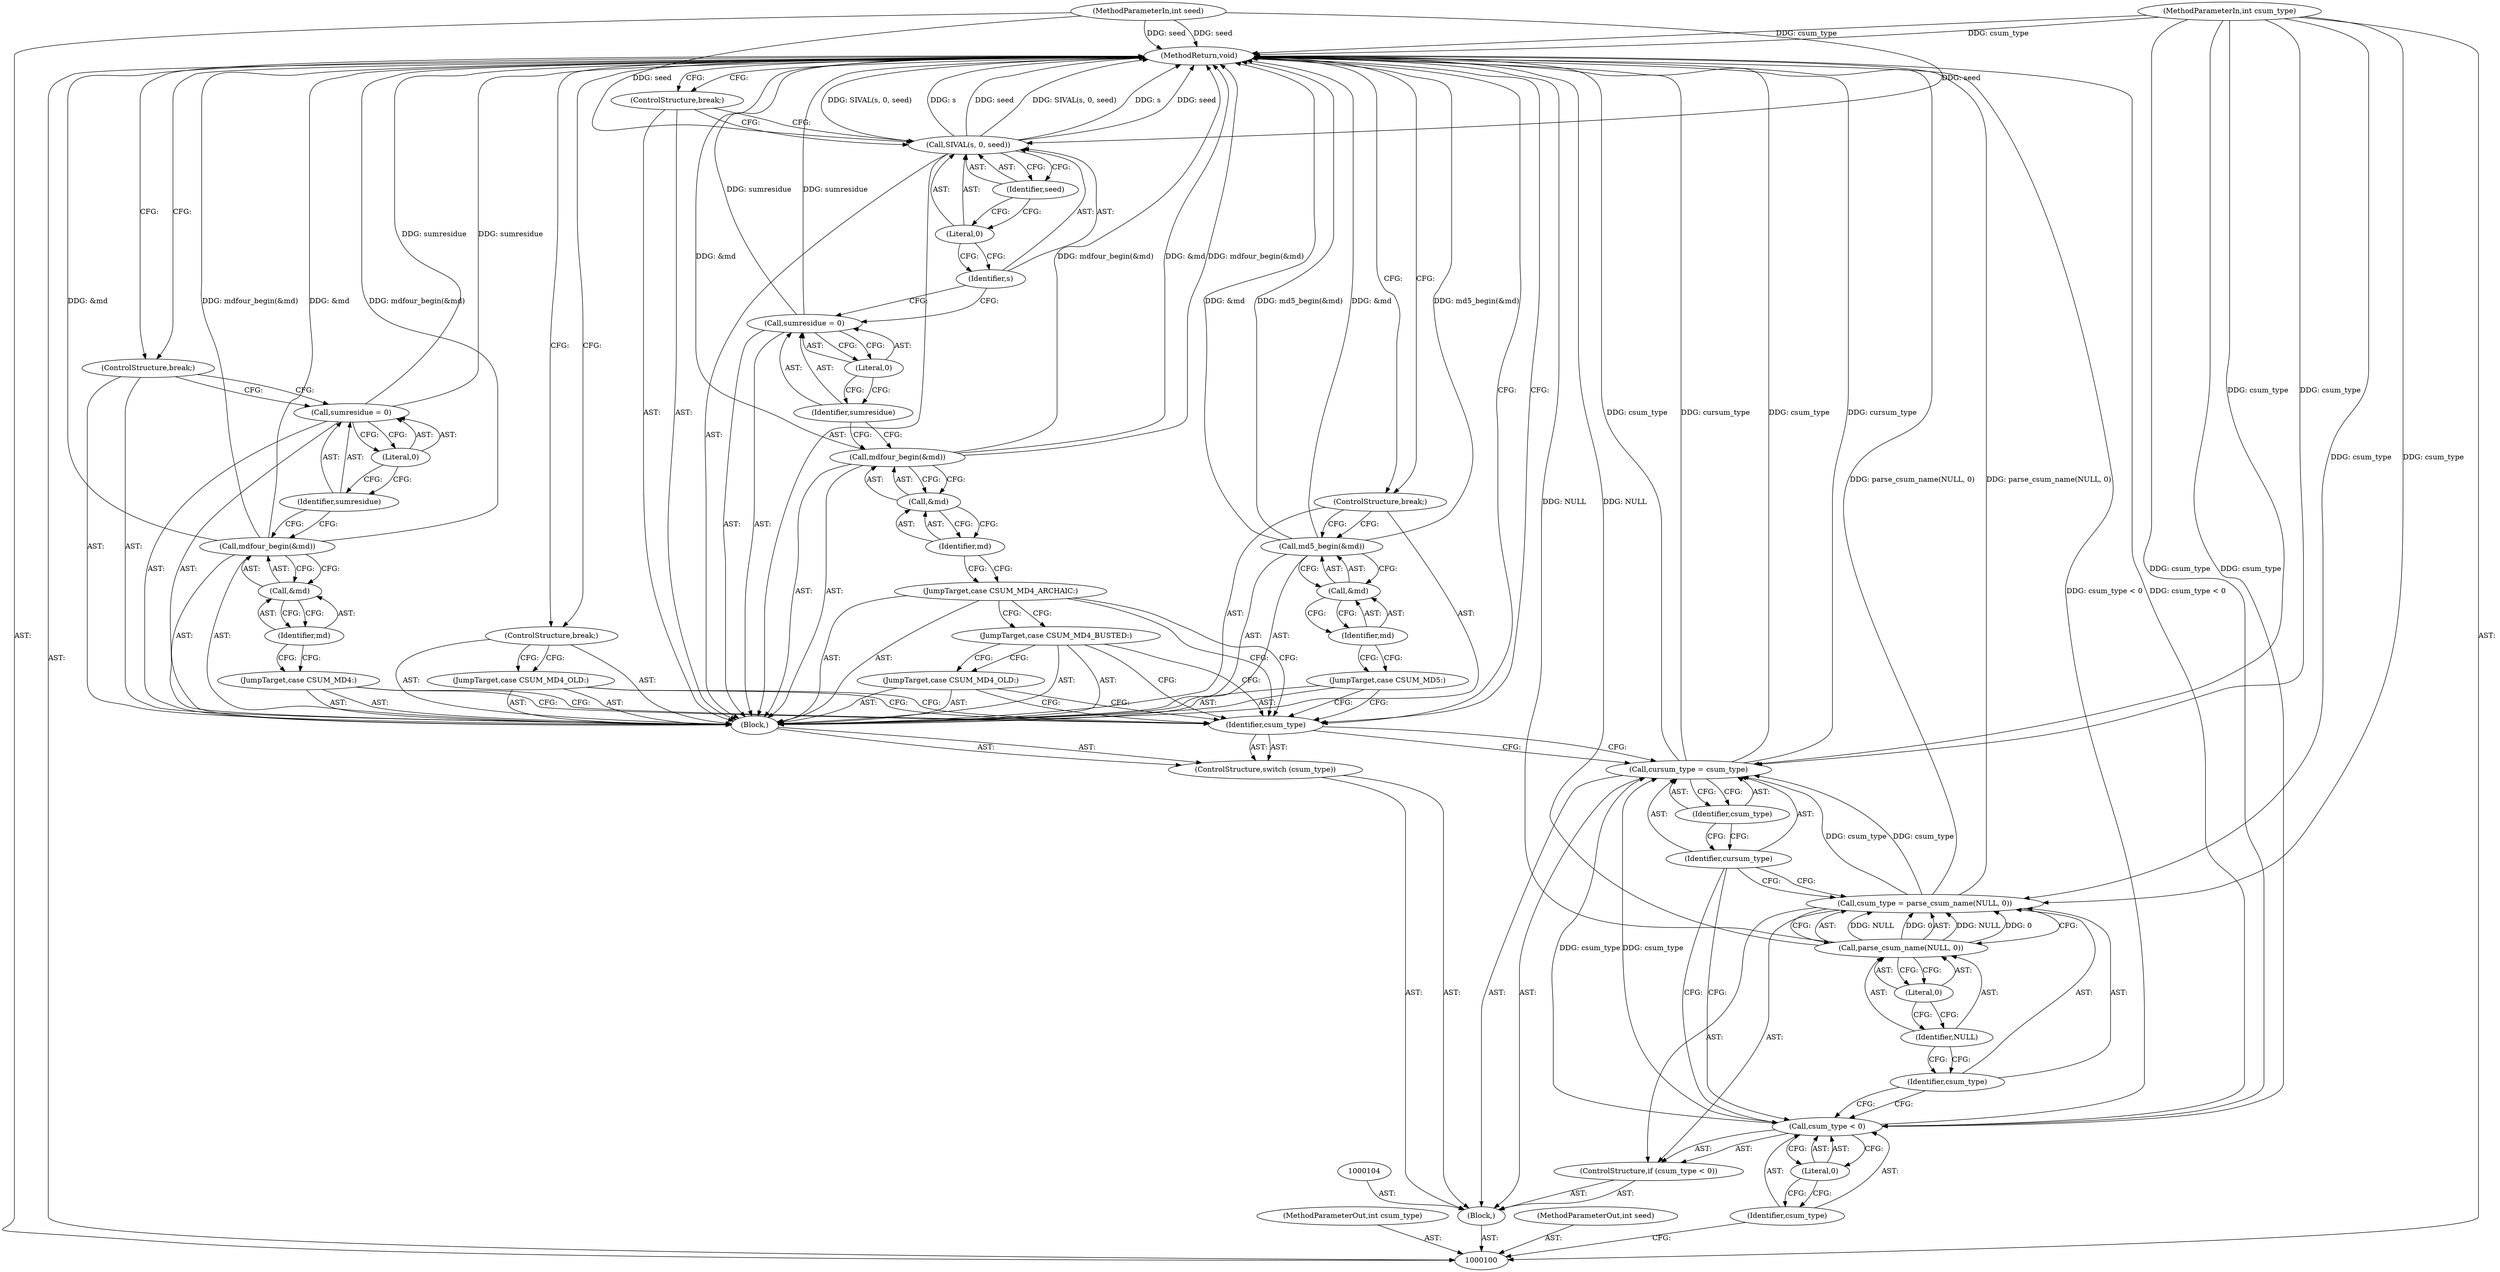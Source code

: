 digraph "0_samba_7b8a4ecd6ff9cdf4e5d3850ebf822f1e989255b3_3" {
"1000149" [label="(MethodReturn,void)"];
"1000101" [label="(MethodParameterIn,int csum_type)"];
"1000188" [label="(MethodParameterOut,int csum_type)"];
"1000102" [label="(MethodParameterIn,int seed)"];
"1000189" [label="(MethodParameterOut,int seed)"];
"1000120" [label="(JumpTarget,case CSUM_MD5:)"];
"1000122" [label="(Call,&md)"];
"1000123" [label="(Identifier,md)"];
"1000121" [label="(Call,md5_begin(&md))"];
"1000124" [label="(ControlStructure,break;)"];
"1000125" [label="(JumpTarget,case CSUM_MD4:)"];
"1000127" [label="(Call,&md)"];
"1000128" [label="(Identifier,md)"];
"1000126" [label="(Call,mdfour_begin(&md))"];
"1000131" [label="(Literal,0)"];
"1000129" [label="(Call,sumresidue = 0)"];
"1000130" [label="(Identifier,sumresidue)"];
"1000132" [label="(ControlStructure,break;)"];
"1000133" [label="(JumpTarget,case CSUM_MD4_OLD:)"];
"1000134" [label="(ControlStructure,break;)"];
"1000135" [label="(JumpTarget,case CSUM_MD4_OLD:)"];
"1000103" [label="(Block,)"];
"1000136" [label="(JumpTarget,case CSUM_MD4_BUSTED:)"];
"1000137" [label="(JumpTarget,case CSUM_MD4_ARCHAIC:)"];
"1000138" [label="(Call,mdfour_begin(&md))"];
"1000139" [label="(Call,&md)"];
"1000140" [label="(Identifier,md)"];
"1000141" [label="(Call,sumresidue = 0)"];
"1000142" [label="(Identifier,sumresidue)"];
"1000143" [label="(Literal,0)"];
"1000144" [label="(Call,SIVAL(s, 0, seed))"];
"1000145" [label="(Identifier,s)"];
"1000146" [label="(Literal,0)"];
"1000147" [label="(Identifier,seed)"];
"1000148" [label="(ControlStructure,break;)"];
"1000105" [label="(ControlStructure,if (csum_type < 0))"];
"1000108" [label="(Literal,0)"];
"1000106" [label="(Call,csum_type < 0)"];
"1000107" [label="(Identifier,csum_type)"];
"1000111" [label="(Call,parse_csum_name(NULL, 0))"];
"1000109" [label="(Call,csum_type = parse_csum_name(NULL, 0))"];
"1000110" [label="(Identifier,csum_type)"];
"1000112" [label="(Identifier,NULL)"];
"1000113" [label="(Literal,0)"];
"1000114" [label="(Call,cursum_type = csum_type)"];
"1000115" [label="(Identifier,cursum_type)"];
"1000116" [label="(Identifier,csum_type)"];
"1000117" [label="(ControlStructure,switch (csum_type))"];
"1000119" [label="(Block,)"];
"1000118" [label="(Identifier,csum_type)"];
"1000149" -> "1000100"  [label="AST: "];
"1000149" -> "1000118"  [label="CFG: "];
"1000149" -> "1000124"  [label="CFG: "];
"1000149" -> "1000132"  [label="CFG: "];
"1000149" -> "1000134"  [label="CFG: "];
"1000149" -> "1000148"  [label="CFG: "];
"1000141" -> "1000149"  [label="DDG: sumresidue"];
"1000126" -> "1000149"  [label="DDG: &md"];
"1000126" -> "1000149"  [label="DDG: mdfour_begin(&md)"];
"1000101" -> "1000149"  [label="DDG: csum_type"];
"1000138" -> "1000149"  [label="DDG: mdfour_begin(&md)"];
"1000138" -> "1000149"  [label="DDG: &md"];
"1000129" -> "1000149"  [label="DDG: sumresidue"];
"1000144" -> "1000149"  [label="DDG: SIVAL(s, 0, seed)"];
"1000144" -> "1000149"  [label="DDG: s"];
"1000144" -> "1000149"  [label="DDG: seed"];
"1000114" -> "1000149"  [label="DDG: cursum_type"];
"1000114" -> "1000149"  [label="DDG: csum_type"];
"1000121" -> "1000149"  [label="DDG: md5_begin(&md)"];
"1000121" -> "1000149"  [label="DDG: &md"];
"1000102" -> "1000149"  [label="DDG: seed"];
"1000111" -> "1000149"  [label="DDG: NULL"];
"1000109" -> "1000149"  [label="DDG: parse_csum_name(NULL, 0)"];
"1000106" -> "1000149"  [label="DDG: csum_type < 0"];
"1000101" -> "1000100"  [label="AST: "];
"1000101" -> "1000149"  [label="DDG: csum_type"];
"1000101" -> "1000106"  [label="DDG: csum_type"];
"1000101" -> "1000109"  [label="DDG: csum_type"];
"1000101" -> "1000114"  [label="DDG: csum_type"];
"1000188" -> "1000100"  [label="AST: "];
"1000102" -> "1000100"  [label="AST: "];
"1000102" -> "1000149"  [label="DDG: seed"];
"1000102" -> "1000144"  [label="DDG: seed"];
"1000189" -> "1000100"  [label="AST: "];
"1000120" -> "1000119"  [label="AST: "];
"1000120" -> "1000118"  [label="CFG: "];
"1000123" -> "1000120"  [label="CFG: "];
"1000122" -> "1000121"  [label="AST: "];
"1000122" -> "1000123"  [label="CFG: "];
"1000123" -> "1000122"  [label="AST: "];
"1000121" -> "1000122"  [label="CFG: "];
"1000123" -> "1000122"  [label="AST: "];
"1000123" -> "1000120"  [label="CFG: "];
"1000122" -> "1000123"  [label="CFG: "];
"1000121" -> "1000119"  [label="AST: "];
"1000121" -> "1000122"  [label="CFG: "];
"1000122" -> "1000121"  [label="AST: "];
"1000124" -> "1000121"  [label="CFG: "];
"1000121" -> "1000149"  [label="DDG: md5_begin(&md)"];
"1000121" -> "1000149"  [label="DDG: &md"];
"1000124" -> "1000119"  [label="AST: "];
"1000124" -> "1000121"  [label="CFG: "];
"1000149" -> "1000124"  [label="CFG: "];
"1000125" -> "1000119"  [label="AST: "];
"1000125" -> "1000118"  [label="CFG: "];
"1000128" -> "1000125"  [label="CFG: "];
"1000127" -> "1000126"  [label="AST: "];
"1000127" -> "1000128"  [label="CFG: "];
"1000128" -> "1000127"  [label="AST: "];
"1000126" -> "1000127"  [label="CFG: "];
"1000128" -> "1000127"  [label="AST: "];
"1000128" -> "1000125"  [label="CFG: "];
"1000127" -> "1000128"  [label="CFG: "];
"1000126" -> "1000119"  [label="AST: "];
"1000126" -> "1000127"  [label="CFG: "];
"1000127" -> "1000126"  [label="AST: "];
"1000130" -> "1000126"  [label="CFG: "];
"1000126" -> "1000149"  [label="DDG: &md"];
"1000126" -> "1000149"  [label="DDG: mdfour_begin(&md)"];
"1000131" -> "1000129"  [label="AST: "];
"1000131" -> "1000130"  [label="CFG: "];
"1000129" -> "1000131"  [label="CFG: "];
"1000129" -> "1000119"  [label="AST: "];
"1000129" -> "1000131"  [label="CFG: "];
"1000130" -> "1000129"  [label="AST: "];
"1000131" -> "1000129"  [label="AST: "];
"1000132" -> "1000129"  [label="CFG: "];
"1000129" -> "1000149"  [label="DDG: sumresidue"];
"1000130" -> "1000129"  [label="AST: "];
"1000130" -> "1000126"  [label="CFG: "];
"1000131" -> "1000130"  [label="CFG: "];
"1000132" -> "1000119"  [label="AST: "];
"1000132" -> "1000129"  [label="CFG: "];
"1000149" -> "1000132"  [label="CFG: "];
"1000133" -> "1000119"  [label="AST: "];
"1000133" -> "1000118"  [label="CFG: "];
"1000134" -> "1000133"  [label="CFG: "];
"1000134" -> "1000119"  [label="AST: "];
"1000134" -> "1000133"  [label="CFG: "];
"1000149" -> "1000134"  [label="CFG: "];
"1000135" -> "1000119"  [label="AST: "];
"1000135" -> "1000118"  [label="CFG: "];
"1000136" -> "1000135"  [label="CFG: "];
"1000103" -> "1000100"  [label="AST: "];
"1000104" -> "1000103"  [label="AST: "];
"1000105" -> "1000103"  [label="AST: "];
"1000114" -> "1000103"  [label="AST: "];
"1000117" -> "1000103"  [label="AST: "];
"1000136" -> "1000119"  [label="AST: "];
"1000136" -> "1000118"  [label="CFG: "];
"1000136" -> "1000135"  [label="CFG: "];
"1000137" -> "1000136"  [label="CFG: "];
"1000137" -> "1000119"  [label="AST: "];
"1000137" -> "1000118"  [label="CFG: "];
"1000137" -> "1000136"  [label="CFG: "];
"1000140" -> "1000137"  [label="CFG: "];
"1000138" -> "1000119"  [label="AST: "];
"1000138" -> "1000139"  [label="CFG: "];
"1000139" -> "1000138"  [label="AST: "];
"1000142" -> "1000138"  [label="CFG: "];
"1000138" -> "1000149"  [label="DDG: mdfour_begin(&md)"];
"1000138" -> "1000149"  [label="DDG: &md"];
"1000139" -> "1000138"  [label="AST: "];
"1000139" -> "1000140"  [label="CFG: "];
"1000140" -> "1000139"  [label="AST: "];
"1000138" -> "1000139"  [label="CFG: "];
"1000140" -> "1000139"  [label="AST: "];
"1000140" -> "1000137"  [label="CFG: "];
"1000139" -> "1000140"  [label="CFG: "];
"1000141" -> "1000119"  [label="AST: "];
"1000141" -> "1000143"  [label="CFG: "];
"1000142" -> "1000141"  [label="AST: "];
"1000143" -> "1000141"  [label="AST: "];
"1000145" -> "1000141"  [label="CFG: "];
"1000141" -> "1000149"  [label="DDG: sumresidue"];
"1000142" -> "1000141"  [label="AST: "];
"1000142" -> "1000138"  [label="CFG: "];
"1000143" -> "1000142"  [label="CFG: "];
"1000143" -> "1000141"  [label="AST: "];
"1000143" -> "1000142"  [label="CFG: "];
"1000141" -> "1000143"  [label="CFG: "];
"1000144" -> "1000119"  [label="AST: "];
"1000144" -> "1000147"  [label="CFG: "];
"1000145" -> "1000144"  [label="AST: "];
"1000146" -> "1000144"  [label="AST: "];
"1000147" -> "1000144"  [label="AST: "];
"1000148" -> "1000144"  [label="CFG: "];
"1000144" -> "1000149"  [label="DDG: SIVAL(s, 0, seed)"];
"1000144" -> "1000149"  [label="DDG: s"];
"1000144" -> "1000149"  [label="DDG: seed"];
"1000102" -> "1000144"  [label="DDG: seed"];
"1000145" -> "1000144"  [label="AST: "];
"1000145" -> "1000141"  [label="CFG: "];
"1000146" -> "1000145"  [label="CFG: "];
"1000146" -> "1000144"  [label="AST: "];
"1000146" -> "1000145"  [label="CFG: "];
"1000147" -> "1000146"  [label="CFG: "];
"1000147" -> "1000144"  [label="AST: "];
"1000147" -> "1000146"  [label="CFG: "];
"1000144" -> "1000147"  [label="CFG: "];
"1000148" -> "1000119"  [label="AST: "];
"1000148" -> "1000144"  [label="CFG: "];
"1000149" -> "1000148"  [label="CFG: "];
"1000105" -> "1000103"  [label="AST: "];
"1000106" -> "1000105"  [label="AST: "];
"1000109" -> "1000105"  [label="AST: "];
"1000108" -> "1000106"  [label="AST: "];
"1000108" -> "1000107"  [label="CFG: "];
"1000106" -> "1000108"  [label="CFG: "];
"1000106" -> "1000105"  [label="AST: "];
"1000106" -> "1000108"  [label="CFG: "];
"1000107" -> "1000106"  [label="AST: "];
"1000108" -> "1000106"  [label="AST: "];
"1000110" -> "1000106"  [label="CFG: "];
"1000115" -> "1000106"  [label="CFG: "];
"1000106" -> "1000149"  [label="DDG: csum_type < 0"];
"1000101" -> "1000106"  [label="DDG: csum_type"];
"1000106" -> "1000114"  [label="DDG: csum_type"];
"1000107" -> "1000106"  [label="AST: "];
"1000107" -> "1000100"  [label="CFG: "];
"1000108" -> "1000107"  [label="CFG: "];
"1000111" -> "1000109"  [label="AST: "];
"1000111" -> "1000113"  [label="CFG: "];
"1000112" -> "1000111"  [label="AST: "];
"1000113" -> "1000111"  [label="AST: "];
"1000109" -> "1000111"  [label="CFG: "];
"1000111" -> "1000149"  [label="DDG: NULL"];
"1000111" -> "1000109"  [label="DDG: NULL"];
"1000111" -> "1000109"  [label="DDG: 0"];
"1000109" -> "1000105"  [label="AST: "];
"1000109" -> "1000111"  [label="CFG: "];
"1000110" -> "1000109"  [label="AST: "];
"1000111" -> "1000109"  [label="AST: "];
"1000115" -> "1000109"  [label="CFG: "];
"1000109" -> "1000149"  [label="DDG: parse_csum_name(NULL, 0)"];
"1000111" -> "1000109"  [label="DDG: NULL"];
"1000111" -> "1000109"  [label="DDG: 0"];
"1000101" -> "1000109"  [label="DDG: csum_type"];
"1000109" -> "1000114"  [label="DDG: csum_type"];
"1000110" -> "1000109"  [label="AST: "];
"1000110" -> "1000106"  [label="CFG: "];
"1000112" -> "1000110"  [label="CFG: "];
"1000112" -> "1000111"  [label="AST: "];
"1000112" -> "1000110"  [label="CFG: "];
"1000113" -> "1000112"  [label="CFG: "];
"1000113" -> "1000111"  [label="AST: "];
"1000113" -> "1000112"  [label="CFG: "];
"1000111" -> "1000113"  [label="CFG: "];
"1000114" -> "1000103"  [label="AST: "];
"1000114" -> "1000116"  [label="CFG: "];
"1000115" -> "1000114"  [label="AST: "];
"1000116" -> "1000114"  [label="AST: "];
"1000118" -> "1000114"  [label="CFG: "];
"1000114" -> "1000149"  [label="DDG: cursum_type"];
"1000114" -> "1000149"  [label="DDG: csum_type"];
"1000106" -> "1000114"  [label="DDG: csum_type"];
"1000109" -> "1000114"  [label="DDG: csum_type"];
"1000101" -> "1000114"  [label="DDG: csum_type"];
"1000115" -> "1000114"  [label="AST: "];
"1000115" -> "1000109"  [label="CFG: "];
"1000115" -> "1000106"  [label="CFG: "];
"1000116" -> "1000115"  [label="CFG: "];
"1000116" -> "1000114"  [label="AST: "];
"1000116" -> "1000115"  [label="CFG: "];
"1000114" -> "1000116"  [label="CFG: "];
"1000117" -> "1000103"  [label="AST: "];
"1000118" -> "1000117"  [label="AST: "];
"1000119" -> "1000117"  [label="AST: "];
"1000119" -> "1000117"  [label="AST: "];
"1000120" -> "1000119"  [label="AST: "];
"1000121" -> "1000119"  [label="AST: "];
"1000124" -> "1000119"  [label="AST: "];
"1000125" -> "1000119"  [label="AST: "];
"1000126" -> "1000119"  [label="AST: "];
"1000129" -> "1000119"  [label="AST: "];
"1000132" -> "1000119"  [label="AST: "];
"1000133" -> "1000119"  [label="AST: "];
"1000134" -> "1000119"  [label="AST: "];
"1000135" -> "1000119"  [label="AST: "];
"1000136" -> "1000119"  [label="AST: "];
"1000137" -> "1000119"  [label="AST: "];
"1000138" -> "1000119"  [label="AST: "];
"1000141" -> "1000119"  [label="AST: "];
"1000144" -> "1000119"  [label="AST: "];
"1000148" -> "1000119"  [label="AST: "];
"1000118" -> "1000117"  [label="AST: "];
"1000118" -> "1000114"  [label="CFG: "];
"1000120" -> "1000118"  [label="CFG: "];
"1000125" -> "1000118"  [label="CFG: "];
"1000133" -> "1000118"  [label="CFG: "];
"1000135" -> "1000118"  [label="CFG: "];
"1000136" -> "1000118"  [label="CFG: "];
"1000137" -> "1000118"  [label="CFG: "];
"1000149" -> "1000118"  [label="CFG: "];
}

